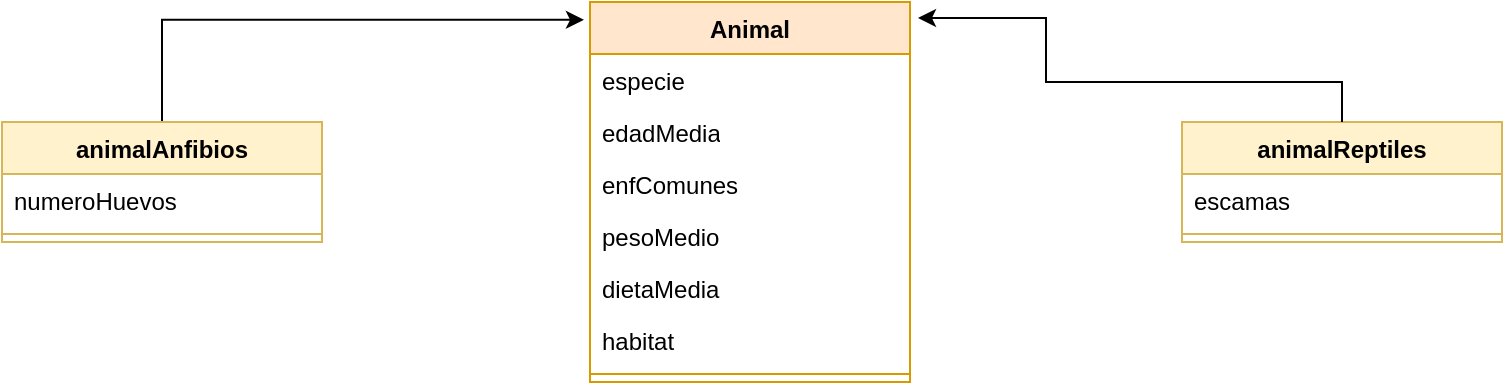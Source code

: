 <mxfile version="26.0.16" pages="2">
  <diagram name="Diagrama de clases" id="9R9XgfOLdRidZZnRNEAG">
    <mxGraphModel dx="1434" dy="772" grid="1" gridSize="10" guides="1" tooltips="1" connect="1" arrows="1" fold="1" page="1" pageScale="1" pageWidth="827" pageHeight="1169" math="0" shadow="0">
      <root>
        <mxCell id="0" />
        <mxCell id="1" parent="0" />
        <mxCell id="c7B1gF6iSV6fEfWi7MeY-19" value="Animal" style="swimlane;fontStyle=1;align=center;verticalAlign=top;childLayout=stackLayout;horizontal=1;startSize=26;horizontalStack=0;resizeParent=1;resizeParentMax=0;resizeLast=0;collapsible=1;marginBottom=0;whiteSpace=wrap;html=1;fillColor=#ffe6cc;strokeColor=#d79b00;" parent="1" vertex="1">
          <mxGeometry x="334" y="100" width="160" height="190" as="geometry" />
        </mxCell>
        <mxCell id="c7B1gF6iSV6fEfWi7MeY-4" value="especie&lt;div&gt;&lt;br&gt;&lt;/div&gt;" style="text;strokeColor=none;fillColor=none;align=left;verticalAlign=top;spacingLeft=4;spacingRight=4;overflow=hidden;rotatable=0;points=[[0,0.5],[1,0.5]];portConstraint=eastwest;whiteSpace=wrap;html=1;" parent="c7B1gF6iSV6fEfWi7MeY-19" vertex="1">
          <mxGeometry y="26" width="160" height="26" as="geometry" />
        </mxCell>
        <mxCell id="c7B1gF6iSV6fEfWi7MeY-5" value="edadMedia" style="text;strokeColor=none;fillColor=none;align=left;verticalAlign=top;spacingLeft=4;spacingRight=4;overflow=hidden;rotatable=0;points=[[0,0.5],[1,0.5]];portConstraint=eastwest;whiteSpace=wrap;html=1;" parent="c7B1gF6iSV6fEfWi7MeY-19" vertex="1">
          <mxGeometry y="52" width="160" height="26" as="geometry" />
        </mxCell>
        <mxCell id="c7B1gF6iSV6fEfWi7MeY-6" value="enfComunes" style="text;strokeColor=none;fillColor=none;align=left;verticalAlign=top;spacingLeft=4;spacingRight=4;overflow=hidden;rotatable=0;points=[[0,0.5],[1,0.5]];portConstraint=eastwest;whiteSpace=wrap;html=1;" parent="c7B1gF6iSV6fEfWi7MeY-19" vertex="1">
          <mxGeometry y="78" width="160" height="26" as="geometry" />
        </mxCell>
        <mxCell id="c7B1gF6iSV6fEfWi7MeY-9" value="pesoMedio" style="text;strokeColor=none;fillColor=none;align=left;verticalAlign=top;spacingLeft=4;spacingRight=4;overflow=hidden;rotatable=0;points=[[0,0.5],[1,0.5]];portConstraint=eastwest;whiteSpace=wrap;html=1;" parent="c7B1gF6iSV6fEfWi7MeY-19" vertex="1">
          <mxGeometry y="104" width="160" height="26" as="geometry" />
        </mxCell>
        <mxCell id="c7B1gF6iSV6fEfWi7MeY-10" value="dietaMedia" style="text;strokeColor=none;fillColor=none;align=left;verticalAlign=top;spacingLeft=4;spacingRight=4;overflow=hidden;rotatable=0;points=[[0,0.5],[1,0.5]];portConstraint=eastwest;whiteSpace=wrap;html=1;" parent="c7B1gF6iSV6fEfWi7MeY-19" vertex="1">
          <mxGeometry y="130" width="160" height="26" as="geometry" />
        </mxCell>
        <mxCell id="c7B1gF6iSV6fEfWi7MeY-11" value="habitat" style="text;strokeColor=none;fillColor=none;align=left;verticalAlign=top;spacingLeft=4;spacingRight=4;overflow=hidden;rotatable=0;points=[[0,0.5],[1,0.5]];portConstraint=eastwest;whiteSpace=wrap;html=1;" parent="c7B1gF6iSV6fEfWi7MeY-19" vertex="1">
          <mxGeometry y="156" width="160" height="26" as="geometry" />
        </mxCell>
        <mxCell id="c7B1gF6iSV6fEfWi7MeY-21" value="" style="line;strokeWidth=1;fillColor=none;align=left;verticalAlign=middle;spacingTop=-1;spacingLeft=3;spacingRight=3;rotatable=0;labelPosition=right;points=[];portConstraint=eastwest;strokeColor=inherit;" parent="c7B1gF6iSV6fEfWi7MeY-19" vertex="1">
          <mxGeometry y="182" width="160" height="8" as="geometry" />
        </mxCell>
        <mxCell id="c7B1gF6iSV6fEfWi7MeY-52" value="" style="edgeStyle=orthogonalEdgeStyle;rounded=0;orthogonalLoop=1;jettySize=auto;html=1;entryX=-0.019;entryY=0.047;entryDx=0;entryDy=0;entryPerimeter=0;" parent="1" source="c7B1gF6iSV6fEfWi7MeY-31" target="c7B1gF6iSV6fEfWi7MeY-19" edge="1">
          <mxGeometry relative="1" as="geometry">
            <mxPoint x="330" y="110" as="targetPoint" />
            <Array as="points">
              <mxPoint x="120" y="109" />
            </Array>
          </mxGeometry>
        </mxCell>
        <mxCell id="c7B1gF6iSV6fEfWi7MeY-31" value="animalAnfibios" style="swimlane;fontStyle=1;align=center;verticalAlign=top;childLayout=stackLayout;horizontal=1;startSize=26;horizontalStack=0;resizeParent=1;resizeParentMax=0;resizeLast=0;collapsible=1;marginBottom=0;whiteSpace=wrap;html=1;fillColor=#fff2cc;strokeColor=#d6b656;" parent="1" vertex="1">
          <mxGeometry x="40" y="160" width="160" height="60" as="geometry" />
        </mxCell>
        <mxCell id="c7B1gF6iSV6fEfWi7MeY-40" value="numeroHuevos" style="text;strokeColor=none;fillColor=none;align=left;verticalAlign=top;spacingLeft=4;spacingRight=4;overflow=hidden;rotatable=0;points=[[0,0.5],[1,0.5]];portConstraint=eastwest;whiteSpace=wrap;html=1;" parent="c7B1gF6iSV6fEfWi7MeY-31" vertex="1">
          <mxGeometry y="26" width="160" height="26" as="geometry" />
        </mxCell>
        <mxCell id="c7B1gF6iSV6fEfWi7MeY-38" value="" style="line;strokeWidth=1;fillColor=none;align=left;verticalAlign=middle;spacingTop=-1;spacingLeft=3;spacingRight=3;rotatable=0;labelPosition=right;points=[];portConstraint=eastwest;strokeColor=inherit;" parent="c7B1gF6iSV6fEfWi7MeY-31" vertex="1">
          <mxGeometry y="52" width="160" height="8" as="geometry" />
        </mxCell>
        <mxCell id="c7B1gF6iSV6fEfWi7MeY-41" value="animalReptiles" style="swimlane;fontStyle=1;align=center;verticalAlign=top;childLayout=stackLayout;horizontal=1;startSize=26;horizontalStack=0;resizeParent=1;resizeParentMax=0;resizeLast=0;collapsible=1;marginBottom=0;whiteSpace=wrap;html=1;fillColor=#fff2cc;strokeColor=#d6b656;" parent="1" vertex="1">
          <mxGeometry x="630" y="160" width="160" height="60" as="geometry" />
        </mxCell>
        <mxCell id="c7B1gF6iSV6fEfWi7MeY-48" value="escamas" style="text;strokeColor=none;fillColor=none;align=left;verticalAlign=top;spacingLeft=4;spacingRight=4;overflow=hidden;rotatable=0;points=[[0,0.5],[1,0.5]];portConstraint=eastwest;whiteSpace=wrap;html=1;" parent="c7B1gF6iSV6fEfWi7MeY-41" vertex="1">
          <mxGeometry y="26" width="160" height="26" as="geometry" />
        </mxCell>
        <mxCell id="c7B1gF6iSV6fEfWi7MeY-49" value="" style="line;strokeWidth=1;fillColor=none;align=left;verticalAlign=middle;spacingTop=-1;spacingLeft=3;spacingRight=3;rotatable=0;labelPosition=right;points=[];portConstraint=eastwest;strokeColor=inherit;" parent="c7B1gF6iSV6fEfWi7MeY-41" vertex="1">
          <mxGeometry y="52" width="160" height="8" as="geometry" />
        </mxCell>
        <mxCell id="c7B1gF6iSV6fEfWi7MeY-53" style="edgeStyle=orthogonalEdgeStyle;rounded=0;orthogonalLoop=1;jettySize=auto;html=1;exitX=0.5;exitY=0;exitDx=0;exitDy=0;entryX=1.025;entryY=0.042;entryDx=0;entryDy=0;entryPerimeter=0;" parent="1" source="c7B1gF6iSV6fEfWi7MeY-41" target="c7B1gF6iSV6fEfWi7MeY-19" edge="1">
          <mxGeometry relative="1" as="geometry" />
        </mxCell>
      </root>
    </mxGraphModel>
  </diagram>
  <diagram id="dFtZku_ZyE6HDDD3FxoV" name="Diagrama de flujo">
    <mxGraphModel dx="1434" dy="772" grid="1" gridSize="10" guides="1" tooltips="1" connect="1" arrows="1" fold="1" page="1" pageScale="1" pageWidth="827" pageHeight="1169" math="0" shadow="0">
      <root>
        <mxCell id="0" />
        <mxCell id="1" parent="0" />
        <mxCell id="wwVXEvGt4vVzIwJ7HzAx-9" style="edgeStyle=orthogonalEdgeStyle;rounded=0;orthogonalLoop=1;jettySize=auto;html=1;exitX=0.5;exitY=1;exitDx=0;exitDy=0;entryX=0.5;entryY=0;entryDx=0;entryDy=0;" parent="1" source="wwVXEvGt4vVzIwJ7HzAx-1" target="wwVXEvGt4vVzIwJ7HzAx-2" edge="1">
          <mxGeometry relative="1" as="geometry" />
        </mxCell>
        <mxCell id="wwVXEvGt4vVzIwJ7HzAx-1" value="INICIO&amp;nbsp;&lt;div&gt;botón siguiente&lt;/div&gt;" style="ellipse;whiteSpace=wrap;html=1;fillColor=#d5e8d4;strokeColor=#82b366;" parent="1" vertex="1">
          <mxGeometry x="350" y="20" width="170" height="60" as="geometry" />
        </mxCell>
        <mxCell id="wwVXEvGt4vVzIwJ7HzAx-4" style="edgeStyle=orthogonalEdgeStyle;rounded=0;orthogonalLoop=1;jettySize=auto;html=1;exitX=0.5;exitY=1;exitDx=0;exitDy=0;entryX=0.5;entryY=0;entryDx=0;entryDy=0;" parent="1" source="wwVXEvGt4vVzIwJ7HzAx-2" target="wwVXEvGt4vVzIwJ7HzAx-5" edge="1">
          <mxGeometry relative="1" as="geometry">
            <mxPoint x="435" y="210" as="targetPoint" />
          </mxGeometry>
        </mxCell>
        <mxCell id="wwVXEvGt4vVzIwJ7HzAx-2" value="Carga los datos del primer animal" style="rounded=1;whiteSpace=wrap;html=1;fillColor=#dae8fc;strokeColor=#6c8ebf;" parent="1" vertex="1">
          <mxGeometry x="375" y="110" width="120" height="60" as="geometry" />
        </mxCell>
        <mxCell id="wBvoCX_XgDWaHe-jL9TO-1" style="edgeStyle=orthogonalEdgeStyle;rounded=0;orthogonalLoop=1;jettySize=auto;html=1;entryX=1;entryY=0.5;entryDx=0;entryDy=0;" parent="1" source="wwVXEvGt4vVzIwJ7HzAx-5" target="wBvoCX_XgDWaHe-jL9TO-5" edge="1">
          <mxGeometry relative="1" as="geometry">
            <mxPoint x="270" y="370" as="targetPoint" />
          </mxGeometry>
        </mxCell>
        <mxCell id="wBvoCX_XgDWaHe-jL9TO-2" value="SI" style="edgeLabel;html=1;align=center;verticalAlign=middle;resizable=0;points=[];" parent="wBvoCX_XgDWaHe-jL9TO-1" vertex="1" connectable="0">
          <mxGeometry x="-0.065" y="2" relative="1" as="geometry">
            <mxPoint x="1" as="offset" />
          </mxGeometry>
        </mxCell>
        <mxCell id="wBvoCX_XgDWaHe-jL9TO-3" style="edgeStyle=orthogonalEdgeStyle;rounded=0;orthogonalLoop=1;jettySize=auto;html=1;exitX=1;exitY=0.5;exitDx=0;exitDy=0;entryX=0;entryY=0.5;entryDx=0;entryDy=0;" parent="1" source="wwVXEvGt4vVzIwJ7HzAx-5" target="nVziZs_01863qSQMONBU-1" edge="1">
          <mxGeometry relative="1" as="geometry">
            <mxPoint x="640" y="340" as="targetPoint" />
          </mxGeometry>
        </mxCell>
        <mxCell id="wBvoCX_XgDWaHe-jL9TO-4" value="NO" style="edgeLabel;html=1;align=center;verticalAlign=middle;resizable=0;points=[];" parent="wBvoCX_XgDWaHe-jL9TO-3" vertex="1" connectable="0">
          <mxGeometry x="-0.025" relative="1" as="geometry">
            <mxPoint as="offset" />
          </mxGeometry>
        </mxCell>
        <mxCell id="wwVXEvGt4vVzIwJ7HzAx-5" value="¿El animal es un mamífero?" style="rhombus;whiteSpace=wrap;html=1;fillColor=#fff2cc;strokeColor=#d6b656;" parent="1" vertex="1">
          <mxGeometry x="380" y="260" width="115" height="80" as="geometry" />
        </mxCell>
        <mxCell id="7RzvoRHySntW3XBFw_Za-2" style="edgeStyle=orthogonalEdgeStyle;rounded=0;orthogonalLoop=1;jettySize=auto;html=1;" parent="1" source="wBvoCX_XgDWaHe-jL9TO-5" target="7RzvoRHySntW3XBFw_Za-1" edge="1">
          <mxGeometry relative="1" as="geometry" />
        </mxCell>
        <mxCell id="wBvoCX_XgDWaHe-jL9TO-5" value="Carga los datos de los mamíferos&amp;nbsp;" style="rounded=1;whiteSpace=wrap;html=1;fillColor=#dae8fc;strokeColor=#6c8ebf;" parent="1" vertex="1">
          <mxGeometry x="80" y="300" width="120" height="60" as="geometry" />
        </mxCell>
        <mxCell id="nVziZs_01863qSQMONBU-2" style="edgeStyle=orthogonalEdgeStyle;rounded=0;orthogonalLoop=1;jettySize=auto;html=1;exitX=0.5;exitY=1;exitDx=0;exitDy=0;entryX=0.5;entryY=0;entryDx=0;entryDy=0;" parent="1" source="nVziZs_01863qSQMONBU-1" target="nVziZs_01863qSQMONBU-4" edge="1">
          <mxGeometry relative="1" as="geometry">
            <mxPoint x="668" y="470" as="targetPoint" />
          </mxGeometry>
        </mxCell>
        <mxCell id="nVziZs_01863qSQMONBU-3" value="SI" style="edgeLabel;html=1;align=center;verticalAlign=middle;resizable=0;points=[];" parent="nVziZs_01863qSQMONBU-2" vertex="1" connectable="0">
          <mxGeometry x="0.011" y="2" relative="1" as="geometry">
            <mxPoint as="offset" />
          </mxGeometry>
        </mxCell>
        <mxCell id="nVziZs_01863qSQMONBU-1" value="¿El animal es un reptil?" style="rhombus;whiteSpace=wrap;html=1;fillColor=#fff2cc;strokeColor=#d6b656;" parent="1" vertex="1">
          <mxGeometry x="610" y="300" width="115" height="80" as="geometry" />
        </mxCell>
        <mxCell id="nVziZs_01863qSQMONBU-4" value="Añade a los datos el número de escamas" style="rounded=1;whiteSpace=wrap;html=1;fillColor=#dae8fc;strokeColor=#6c8ebf;" parent="1" vertex="1">
          <mxGeometry x="230" y="420" width="120" height="60" as="geometry" />
        </mxCell>
        <mxCell id="7RzvoRHySntW3XBFw_Za-4" style="edgeStyle=orthogonalEdgeStyle;rounded=0;orthogonalLoop=1;jettySize=auto;html=1;" parent="1" source="nVziZs_01863qSQMONBU-7" target="7RzvoRHySntW3XBFw_Za-1" edge="1">
          <mxGeometry relative="1" as="geometry" />
        </mxCell>
        <mxCell id="nVziZs_01863qSQMONBU-7" value="Añade a los datos el número de huevos&amp;nbsp;" style="rounded=1;whiteSpace=wrap;html=1;fillColor=#dae8fc;strokeColor=#6c8ebf;" parent="1" vertex="1">
          <mxGeometry x="440" y="540" width="120" height="60" as="geometry" />
        </mxCell>
        <mxCell id="nVziZs_01863qSQMONBU-9" style="edgeStyle=orthogonalEdgeStyle;rounded=0;orthogonalLoop=1;jettySize=auto;html=1;entryX=1;entryY=0.5;entryDx=0;entryDy=0;exitX=1;exitY=0.5;exitDx=0;exitDy=0;" parent="1" source="nVziZs_01863qSQMONBU-1" target="nVziZs_01863qSQMONBU-7" edge="1">
          <mxGeometry relative="1" as="geometry">
            <mxPoint x="510" y="570" as="targetPoint" />
            <mxPoint x="670" y="570" as="sourcePoint" />
          </mxGeometry>
        </mxCell>
        <mxCell id="FW0aIBeTtQYc9PLWKH66-1" value="NO" style="edgeLabel;html=1;align=center;verticalAlign=middle;resizable=0;points=[];" vertex="1" connectable="0" parent="nVziZs_01863qSQMONBU-9">
          <mxGeometry x="-0.232" relative="1" as="geometry">
            <mxPoint as="offset" />
          </mxGeometry>
        </mxCell>
        <mxCell id="nVziZs_01863qSQMONBU-11" style="edgeStyle=orthogonalEdgeStyle;rounded=0;orthogonalLoop=1;jettySize=auto;html=1;exitX=0.5;exitY=1;exitDx=0;exitDy=0;entryX=0.5;entryY=0;entryDx=0;entryDy=0;" parent="1" source="nVziZs_01863qSQMONBU-10" target="nVziZs_01863qSQMONBU-12" edge="1">
          <mxGeometry relative="1" as="geometry">
            <mxPoint x="155" y="770" as="targetPoint" />
          </mxGeometry>
        </mxCell>
        <mxCell id="nVziZs_01863qSQMONBU-10" value="INICIO&amp;nbsp;&lt;div&gt;botón limpiar&lt;/div&gt;" style="ellipse;whiteSpace=wrap;html=1;fillColor=#d5e8d4;strokeColor=#82b366;" parent="1" vertex="1">
          <mxGeometry x="70" y="600" width="170" height="60" as="geometry" />
        </mxCell>
        <mxCell id="nVziZs_01863qSQMONBU-13" style="edgeStyle=orthogonalEdgeStyle;rounded=0;orthogonalLoop=1;jettySize=auto;html=1;exitX=1;exitY=0.5;exitDx=0;exitDy=0;entryX=0;entryY=0.5;entryDx=0;entryDy=0;" parent="1" source="nVziZs_01863qSQMONBU-12" target="nVziZs_01863qSQMONBU-15" edge="1">
          <mxGeometry relative="1" as="geometry">
            <mxPoint x="610" y="770" as="targetPoint" />
          </mxGeometry>
        </mxCell>
        <mxCell id="nVziZs_01863qSQMONBU-14" value="SI" style="edgeLabel;html=1;align=center;verticalAlign=middle;resizable=0;points=[];" parent="nVziZs_01863qSQMONBU-13" vertex="1" connectable="0">
          <mxGeometry x="-0.008" relative="1" as="geometry">
            <mxPoint as="offset" />
          </mxGeometry>
        </mxCell>
        <mxCell id="nVziZs_01863qSQMONBU-16" style="edgeStyle=orthogonalEdgeStyle;rounded=0;orthogonalLoop=1;jettySize=auto;html=1;entryX=0.5;entryY=0;entryDx=0;entryDy=0;" parent="1" source="nVziZs_01863qSQMONBU-12" target="nVziZs_01863qSQMONBU-18" edge="1">
          <mxGeometry relative="1" as="geometry">
            <mxPoint x="130" y="850" as="targetPoint" />
          </mxGeometry>
        </mxCell>
        <mxCell id="nVziZs_01863qSQMONBU-17" value="NO" style="edgeLabel;html=1;align=center;verticalAlign=middle;resizable=0;points=[];" parent="nVziZs_01863qSQMONBU-16" vertex="1" connectable="0">
          <mxGeometry x="-0.291" y="-1" relative="1" as="geometry">
            <mxPoint as="offset" />
          </mxGeometry>
        </mxCell>
        <mxCell id="nVziZs_01863qSQMONBU-12" value="¿El usuario ha introducido datos?" style="rhombus;whiteSpace=wrap;html=1;fillColor=#fff2cc;strokeColor=#d6b656;" parent="1" vertex="1">
          <mxGeometry x="310" y="730" width="115" height="80" as="geometry" />
        </mxCell>
        <mxCell id="nVziZs_01863qSQMONBU-29" style="edgeStyle=orthogonalEdgeStyle;rounded=0;orthogonalLoop=1;jettySize=auto;html=1;exitX=0.5;exitY=1;exitDx=0;exitDy=0;entryX=0.5;entryY=0;entryDx=0;entryDy=0;" parent="1" source="nVziZs_01863qSQMONBU-15" target="nVziZs_01863qSQMONBU-30" edge="1">
          <mxGeometry relative="1" as="geometry">
            <mxPoint x="680" y="840" as="targetPoint" />
          </mxGeometry>
        </mxCell>
        <mxCell id="nVziZs_01863qSQMONBU-15" value="Elimina los datos introducidos por el usuario anteriormente" style="rounded=1;whiteSpace=wrap;html=1;fillColor=#dae8fc;strokeColor=#6c8ebf;" parent="1" vertex="1">
          <mxGeometry x="620" y="740" width="120" height="60" as="geometry" />
        </mxCell>
        <mxCell id="7RzvoRHySntW3XBFw_Za-6" style="edgeStyle=orthogonalEdgeStyle;rounded=0;orthogonalLoop=1;jettySize=auto;html=1;entryX=0;entryY=0.5;entryDx=0;entryDy=0;" parent="1" source="nVziZs_01863qSQMONBU-18" target="7RzvoRHySntW3XBFw_Za-7" edge="1">
          <mxGeometry relative="1" as="geometry">
            <mxPoint x="340" y="850" as="targetPoint" />
          </mxGeometry>
        </mxCell>
        <mxCell id="nVziZs_01863qSQMONBU-18" value="Mantiene la casilla de los datos vacía" style="rounded=1;whiteSpace=wrap;html=1;fillColor=#dae8fc;strokeColor=#6c8ebf;" parent="1" vertex="1">
          <mxGeometry x="70" y="820" width="120" height="60" as="geometry" />
        </mxCell>
        <mxCell id="nVziZs_01863qSQMONBU-21" style="edgeStyle=orthogonalEdgeStyle;rounded=0;orthogonalLoop=1;jettySize=auto;html=1;exitX=1;exitY=0.5;exitDx=0;exitDy=0;entryX=0;entryY=0.5;entryDx=0;entryDy=0;" parent="1" source="nVziZs_01863qSQMONBU-19" target="nVziZs_01863qSQMONBU-20" edge="1">
          <mxGeometry relative="1" as="geometry" />
        </mxCell>
        <mxCell id="nVziZs_01863qSQMONBU-19" value="INICIO&amp;nbsp;&lt;div&gt;botón calcular&lt;/div&gt;" style="ellipse;whiteSpace=wrap;html=1;fillColor=#d5e8d4;strokeColor=#82b366;" parent="1" vertex="1">
          <mxGeometry x="60" y="940" width="170" height="60" as="geometry" />
        </mxCell>
        <mxCell id="nVziZs_01863qSQMONBU-22" style="edgeStyle=orthogonalEdgeStyle;rounded=0;orthogonalLoop=1;jettySize=auto;html=1;exitX=1;exitY=0.5;exitDx=0;exitDy=0;entryX=0;entryY=0.5;entryDx=0;entryDy=0;" parent="1" source="nVziZs_01863qSQMONBU-20" target="nVziZs_01863qSQMONBU-26" edge="1">
          <mxGeometry relative="1" as="geometry">
            <mxPoint x="620" y="970" as="targetPoint" />
          </mxGeometry>
        </mxCell>
        <mxCell id="nVziZs_01863qSQMONBU-23" value="SI" style="edgeLabel;html=1;align=center;verticalAlign=middle;resizable=0;points=[];" parent="nVziZs_01863qSQMONBU-22" vertex="1" connectable="0">
          <mxGeometry x="-0.022" relative="1" as="geometry">
            <mxPoint as="offset" />
          </mxGeometry>
        </mxCell>
        <mxCell id="nVziZs_01863qSQMONBU-24" style="edgeStyle=orthogonalEdgeStyle;rounded=0;orthogonalLoop=1;jettySize=auto;html=1;entryX=0.5;entryY=0;entryDx=0;entryDy=0;" parent="1" source="nVziZs_01863qSQMONBU-20" target="nVziZs_01863qSQMONBU-27" edge="1">
          <mxGeometry relative="1" as="geometry">
            <mxPoint x="407.5" y="1110" as="targetPoint" />
          </mxGeometry>
        </mxCell>
        <mxCell id="nVziZs_01863qSQMONBU-25" value="NO" style="edgeLabel;html=1;align=center;verticalAlign=middle;resizable=0;points=[];" parent="nVziZs_01863qSQMONBU-24" vertex="1" connectable="0">
          <mxGeometry x="-0.045" y="-1" relative="1" as="geometry">
            <mxPoint as="offset" />
          </mxGeometry>
        </mxCell>
        <mxCell id="nVziZs_01863qSQMONBU-20" value="¿El usuario ha introducido datos?" style="rhombus;whiteSpace=wrap;html=1;fillColor=#fff2cc;strokeColor=#d6b656;" parent="1" vertex="1">
          <mxGeometry x="350" y="930" width="115" height="80" as="geometry" />
        </mxCell>
        <mxCell id="7RzvoRHySntW3XBFw_Za-10" style="edgeStyle=orthogonalEdgeStyle;rounded=0;orthogonalLoop=1;jettySize=auto;html=1;" parent="1" source="nVziZs_01863qSQMONBU-26" target="7RzvoRHySntW3XBFw_Za-8" edge="1">
          <mxGeometry relative="1" as="geometry" />
        </mxCell>
        <mxCell id="nVziZs_01863qSQMONBU-26" value="Calcula la dieta del animal en Kcal" style="rounded=1;whiteSpace=wrap;html=1;fillColor=#dae8fc;strokeColor=#6c8ebf;" parent="1" vertex="1">
          <mxGeometry x="630" y="940" width="120" height="60" as="geometry" />
        </mxCell>
        <mxCell id="7RzvoRHySntW3XBFw_Za-9" style="edgeStyle=orthogonalEdgeStyle;rounded=0;orthogonalLoop=1;jettySize=auto;html=1;" parent="1" source="nVziZs_01863qSQMONBU-27" target="7RzvoRHySntW3XBFw_Za-8" edge="1">
          <mxGeometry relative="1" as="geometry" />
        </mxCell>
        <mxCell id="nVziZs_01863qSQMONBU-27" value="Pide al usuario introducir un dato válido" style="rounded=1;whiteSpace=wrap;html=1;fillColor=#dae8fc;strokeColor=#6c8ebf;" parent="1" vertex="1">
          <mxGeometry x="350" y="1120" width="120" height="60" as="geometry" />
        </mxCell>
        <mxCell id="7RzvoRHySntW3XBFw_Za-5" style="edgeStyle=orthogonalEdgeStyle;rounded=0;orthogonalLoop=1;jettySize=auto;html=1;entryX=1;entryY=0.5;entryDx=0;entryDy=0;" parent="1" target="7RzvoRHySntW3XBFw_Za-7" edge="1">
          <mxGeometry relative="1" as="geometry">
            <mxPoint x="450" y="859.5" as="targetPoint" />
            <mxPoint x="630" y="859.5" as="sourcePoint" />
          </mxGeometry>
        </mxCell>
        <mxCell id="nVziZs_01863qSQMONBU-30" value="Limpia el label" style="rounded=1;whiteSpace=wrap;html=1;fillColor=#dae8fc;strokeColor=#6c8ebf;" parent="1" vertex="1">
          <mxGeometry x="620" y="830" width="120" height="60" as="geometry" />
        </mxCell>
        <mxCell id="7RzvoRHySntW3XBFw_Za-1" value="FIN" style="ellipse;whiteSpace=wrap;html=1;fillColor=#d5e8d4;strokeColor=#82b366;" parent="1" vertex="1">
          <mxGeometry x="50" y="480" width="100" height="60" as="geometry" />
        </mxCell>
        <mxCell id="7RzvoRHySntW3XBFw_Za-3" style="edgeStyle=orthogonalEdgeStyle;rounded=0;orthogonalLoop=1;jettySize=auto;html=1;entryX=0.99;entryY=0.383;entryDx=0;entryDy=0;entryPerimeter=0;" parent="1" source="nVziZs_01863qSQMONBU-4" target="7RzvoRHySntW3XBFw_Za-1" edge="1">
          <mxGeometry relative="1" as="geometry" />
        </mxCell>
        <mxCell id="7RzvoRHySntW3XBFw_Za-7" value="FIN" style="ellipse;whiteSpace=wrap;html=1;fillColor=#d5e8d4;strokeColor=#82b366;" parent="1" vertex="1">
          <mxGeometry x="340" y="830" width="100" height="60" as="geometry" />
        </mxCell>
        <mxCell id="7RzvoRHySntW3XBFw_Za-8" value="FIN" style="ellipse;whiteSpace=wrap;html=1;fillColor=#d5e8d4;strokeColor=#82b366;" parent="1" vertex="1">
          <mxGeometry x="640" y="1120" width="100" height="60" as="geometry" />
        </mxCell>
      </root>
    </mxGraphModel>
  </diagram>
</mxfile>
